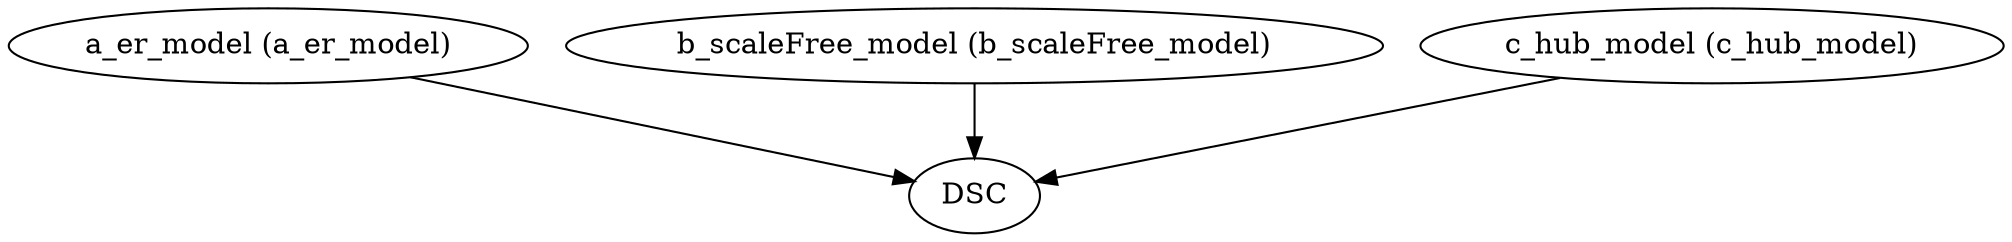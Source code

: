 strict digraph "8ec42f2d203461b9" {
DSC;
"a_er_model (a_er_model)";
"b_scaleFree_model (b_scaleFree_model)";
"c_hub_model (c_hub_model)";
"a_er_model (a_er_model)" -> DSC;
"b_scaleFree_model (b_scaleFree_model)" -> DSC;
"c_hub_model (c_hub_model)" -> DSC;
}
strict digraph "8ec42f2d203461b9" {
DSC;
"a_er_model (a_er_model)" [color=green];
"b_scaleFree_model (b_scaleFree_model)";
"c_hub_model (c_hub_model)";
"a_er_model (a_er_model)" -> DSC;
"b_scaleFree_model (b_scaleFree_model)" -> DSC;
"c_hub_model (c_hub_model)" -> DSC;
}
strict digraph "8ec42f2d203461b9" {
DSC;
"a_er_model (a_er_model)" [color=green];
"b_scaleFree_model (b_scaleFree_model)" [color=green];
"c_hub_model (c_hub_model)";
"a_er_model (a_er_model)" -> DSC;
"b_scaleFree_model (b_scaleFree_model)" -> DSC;
"c_hub_model (c_hub_model)" -> DSC;
}
strict digraph "8ec42f2d203461b9" {
DSC;
"a_er_model (a_er_model)" [color=green];
"b_scaleFree_model (b_scaleFree_model)" [color=green];
"c_hub_model (c_hub_model)" [color=green];
"a_er_model (a_er_model)" -> DSC;
"b_scaleFree_model (b_scaleFree_model)" -> DSC;
"c_hub_model (c_hub_model)" -> DSC;
}
strict digraph "8ec42f2d203461b9" {
DSC;
"a_er_model (a_er_model)" [color=green];
"b_scaleFree_model (b_scaleFree_model)" [color=green];
"c_hub_model (c_hub_model)" [color=yellow];
"a_er_model (a_er_model)" -> DSC;
"b_scaleFree_model (b_scaleFree_model)" -> DSC;
"c_hub_model (c_hub_model)" -> DSC;
}
strict digraph "8ec42f2d203461b9" {
DSC;
"a_er_model (a_er_model)" [color=green];
"b_scaleFree_model (b_scaleFree_model)" [color=green];
"c_hub_model (c_hub_model)" [color=yellow];
"a_er_model (a_er_model)" -> DSC;
"b_scaleFree_model (b_scaleFree_model)" -> DSC;
"c_hub_model (c_hub_model)" -> DSC;
}
strict digraph "8ec42f2d203461b9" {
DSC;
"a_er_model (a_er_model)" [color=green];
"b_scaleFree_model (b_scaleFree_model)" [color=yellow];
"c_hub_model (c_hub_model)" [color=yellow];
"a_er_model (a_er_model)" -> DSC;
"b_scaleFree_model (b_scaleFree_model)" -> DSC;
"c_hub_model (c_hub_model)" -> DSC;
}
strict digraph "8ec42f2d203461b9" {
DSC;
"a_er_model (a_er_model)" [color=green];
"b_scaleFree_model (b_scaleFree_model)" [color=yellow];
"c_hub_model (c_hub_model)" [color=yellow];
"a_er_model (a_er_model)" -> DSC;
"b_scaleFree_model (b_scaleFree_model)" -> DSC;
"c_hub_model (c_hub_model)" -> DSC;
}
strict digraph "8ec42f2d203461b9" {
DSC;
"a_er_model (a_er_model)" [color=yellow];
"b_scaleFree_model (b_scaleFree_model)" [color=yellow];
"c_hub_model (c_hub_model)" [color=yellow];
"a_er_model (a_er_model)" -> DSC;
"b_scaleFree_model (b_scaleFree_model)" -> DSC;
"c_hub_model (c_hub_model)" -> DSC;
}
strict digraph "8ec42f2d203461b9" {
DSC;
"a_er_model (a_er_model)" [color=yellow];
"b_scaleFree_model (b_scaleFree_model)" [color=yellow];
"c_hub_model (c_hub_model)" [color=yellow];
"a_er_model (a_er_model)" -> DSC;
"b_scaleFree_model (b_scaleFree_model)" -> DSC;
"c_hub_model (c_hub_model)" -> DSC;
}
strict digraph "ac72870d0f74e4ff" {
hub_model;
}
strict digraph "ac72870d0f74e4ff" {
hub_model [color=green];
}
strict digraph "8576cb02a9a43371" {
er_model;
}
strict digraph "8576cb02a9a43371" {
er_model [color=green];
}
strict digraph "b20a0fb36d8c77c3" {
scaleFree_model;
}
strict digraph "b20a0fb36d8c77c3" {
scaleFree_model [color=green];
}
